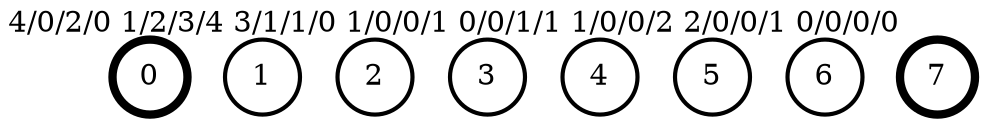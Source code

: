 digraph G {
margin = 0;
forcelabels = true;
node [ shape = circle, penwidth = 2 ];

0 [ pos = "0,1!", xlabel = "4/0/2/0", penwidth = 4 ];
1 [ pos = "2,2!", xlabel = "1/2/3/4" ];
2 [ pos = "4,1!", xlabel = "3/1/1/0" ];
3 [ pos = "4,3!", xlabel = "1/0/0/1" ];
4 [ pos = "6,4!", xlabel = "0/0/1/1" ];
5 [ pos = "9,1!", xlabel = "1/0/0/2" ];
6 [ pos = "9,4!", xlabel = "2/0/0/1" ];
7 [ pos = "9,3!", xlabel = "0/0/0/0", penwidth = 4 ];

}
